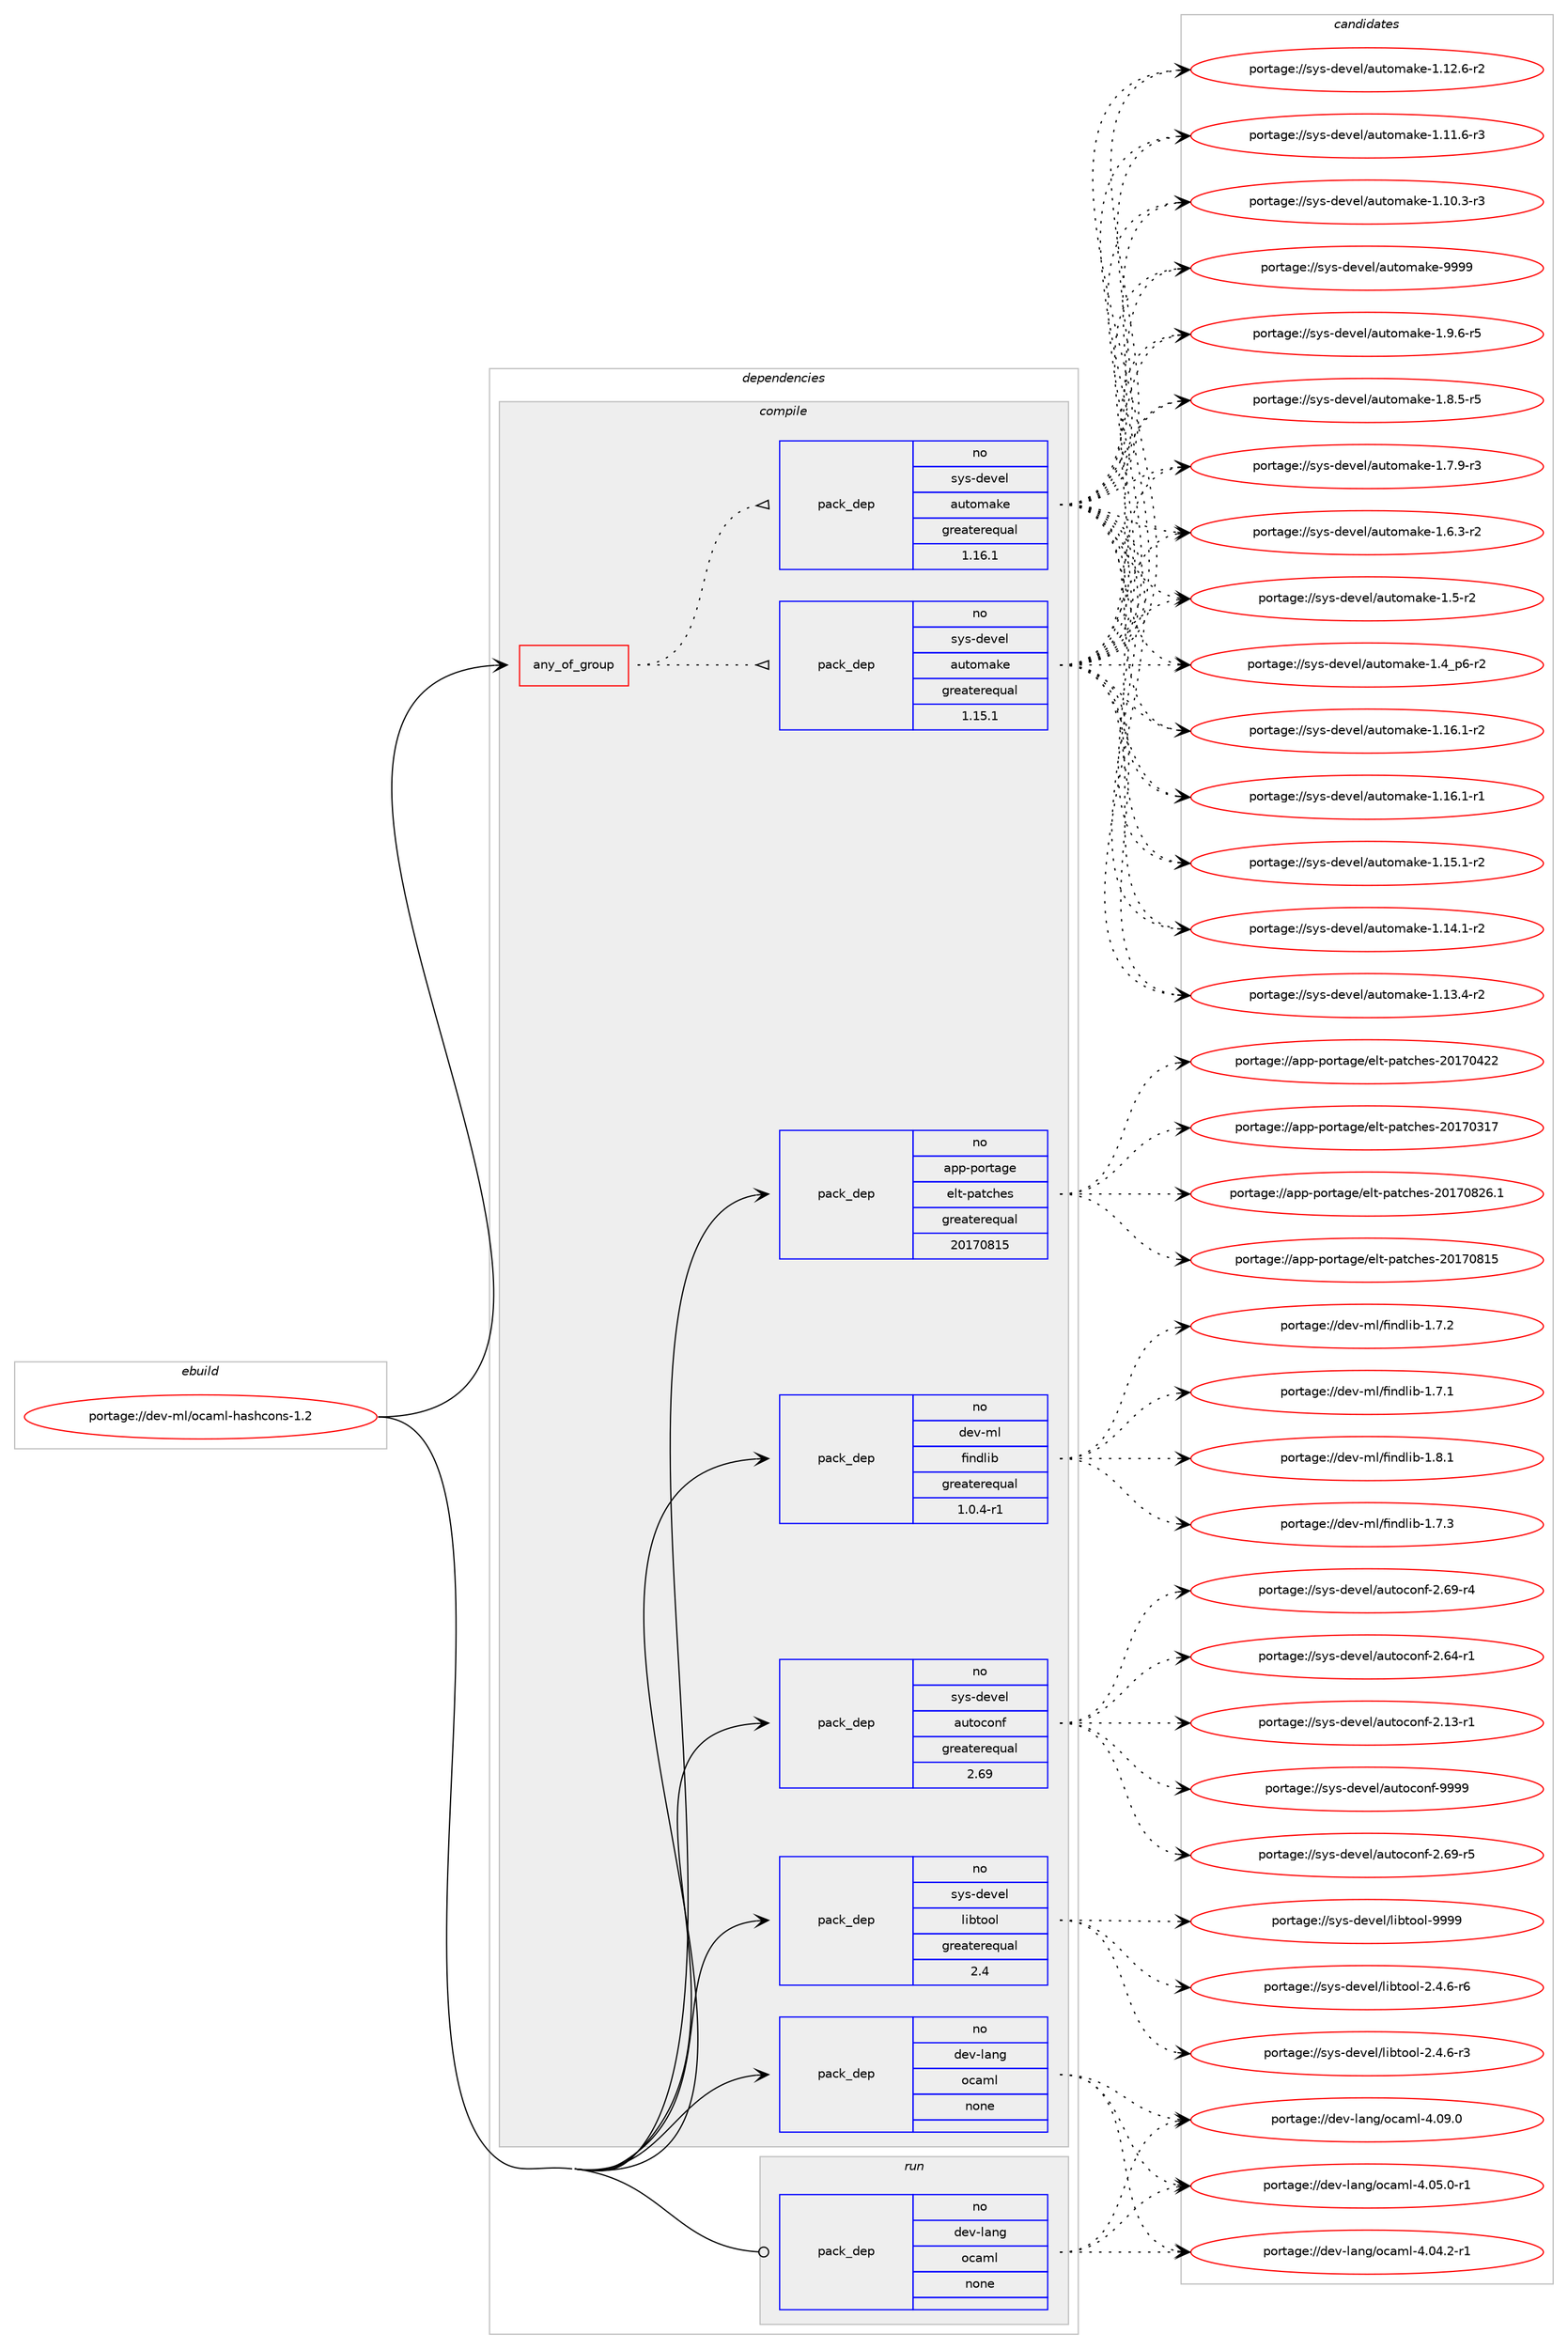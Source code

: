 digraph prolog {

# *************
# Graph options
# *************

newrank=true;
concentrate=true;
compound=true;
graph [rankdir=LR,fontname=Helvetica,fontsize=10,ranksep=1.5];#, ranksep=2.5, nodesep=0.2];
edge  [arrowhead=vee];
node  [fontname=Helvetica,fontsize=10];

# **********
# The ebuild
# **********

subgraph cluster_leftcol {
color=gray;
label=<<i>ebuild</i>>;
id [label="portage://dev-ml/ocaml-hashcons-1.2", color=red, width=4, href="../dev-ml/ocaml-hashcons-1.2.svg"];
}

# ****************
# The dependencies
# ****************

subgraph cluster_midcol {
color=gray;
label=<<i>dependencies</i>>;
subgraph cluster_compile {
fillcolor="#eeeeee";
style=filled;
label=<<i>compile</i>>;
subgraph any4882 {
dependency502697 [label=<<TABLE BORDER="0" CELLBORDER="1" CELLSPACING="0" CELLPADDING="4"><TR><TD CELLPADDING="10">any_of_group</TD></TR></TABLE>>, shape=none, color=red];subgraph pack374716 {
dependency502698 [label=<<TABLE BORDER="0" CELLBORDER="1" CELLSPACING="0" CELLPADDING="4" WIDTH="220"><TR><TD ROWSPAN="6" CELLPADDING="30">pack_dep</TD></TR><TR><TD WIDTH="110">no</TD></TR><TR><TD>sys-devel</TD></TR><TR><TD>automake</TD></TR><TR><TD>greaterequal</TD></TR><TR><TD>1.16.1</TD></TR></TABLE>>, shape=none, color=blue];
}
dependency502697:e -> dependency502698:w [weight=20,style="dotted",arrowhead="oinv"];
subgraph pack374717 {
dependency502699 [label=<<TABLE BORDER="0" CELLBORDER="1" CELLSPACING="0" CELLPADDING="4" WIDTH="220"><TR><TD ROWSPAN="6" CELLPADDING="30">pack_dep</TD></TR><TR><TD WIDTH="110">no</TD></TR><TR><TD>sys-devel</TD></TR><TR><TD>automake</TD></TR><TR><TD>greaterequal</TD></TR><TR><TD>1.15.1</TD></TR></TABLE>>, shape=none, color=blue];
}
dependency502697:e -> dependency502699:w [weight=20,style="dotted",arrowhead="oinv"];
}
id:e -> dependency502697:w [weight=20,style="solid",arrowhead="vee"];
subgraph pack374718 {
dependency502700 [label=<<TABLE BORDER="0" CELLBORDER="1" CELLSPACING="0" CELLPADDING="4" WIDTH="220"><TR><TD ROWSPAN="6" CELLPADDING="30">pack_dep</TD></TR><TR><TD WIDTH="110">no</TD></TR><TR><TD>app-portage</TD></TR><TR><TD>elt-patches</TD></TR><TR><TD>greaterequal</TD></TR><TR><TD>20170815</TD></TR></TABLE>>, shape=none, color=blue];
}
id:e -> dependency502700:w [weight=20,style="solid",arrowhead="vee"];
subgraph pack374719 {
dependency502701 [label=<<TABLE BORDER="0" CELLBORDER="1" CELLSPACING="0" CELLPADDING="4" WIDTH="220"><TR><TD ROWSPAN="6" CELLPADDING="30">pack_dep</TD></TR><TR><TD WIDTH="110">no</TD></TR><TR><TD>dev-lang</TD></TR><TR><TD>ocaml</TD></TR><TR><TD>none</TD></TR><TR><TD></TD></TR></TABLE>>, shape=none, color=blue];
}
id:e -> dependency502701:w [weight=20,style="solid",arrowhead="vee"];
subgraph pack374720 {
dependency502702 [label=<<TABLE BORDER="0" CELLBORDER="1" CELLSPACING="0" CELLPADDING="4" WIDTH="220"><TR><TD ROWSPAN="6" CELLPADDING="30">pack_dep</TD></TR><TR><TD WIDTH="110">no</TD></TR><TR><TD>dev-ml</TD></TR><TR><TD>findlib</TD></TR><TR><TD>greaterequal</TD></TR><TR><TD>1.0.4-r1</TD></TR></TABLE>>, shape=none, color=blue];
}
id:e -> dependency502702:w [weight=20,style="solid",arrowhead="vee"];
subgraph pack374721 {
dependency502703 [label=<<TABLE BORDER="0" CELLBORDER="1" CELLSPACING="0" CELLPADDING="4" WIDTH="220"><TR><TD ROWSPAN="6" CELLPADDING="30">pack_dep</TD></TR><TR><TD WIDTH="110">no</TD></TR><TR><TD>sys-devel</TD></TR><TR><TD>autoconf</TD></TR><TR><TD>greaterequal</TD></TR><TR><TD>2.69</TD></TR></TABLE>>, shape=none, color=blue];
}
id:e -> dependency502703:w [weight=20,style="solid",arrowhead="vee"];
subgraph pack374722 {
dependency502704 [label=<<TABLE BORDER="0" CELLBORDER="1" CELLSPACING="0" CELLPADDING="4" WIDTH="220"><TR><TD ROWSPAN="6" CELLPADDING="30">pack_dep</TD></TR><TR><TD WIDTH="110">no</TD></TR><TR><TD>sys-devel</TD></TR><TR><TD>libtool</TD></TR><TR><TD>greaterequal</TD></TR><TR><TD>2.4</TD></TR></TABLE>>, shape=none, color=blue];
}
id:e -> dependency502704:w [weight=20,style="solid",arrowhead="vee"];
}
subgraph cluster_compileandrun {
fillcolor="#eeeeee";
style=filled;
label=<<i>compile and run</i>>;
}
subgraph cluster_run {
fillcolor="#eeeeee";
style=filled;
label=<<i>run</i>>;
subgraph pack374723 {
dependency502705 [label=<<TABLE BORDER="0" CELLBORDER="1" CELLSPACING="0" CELLPADDING="4" WIDTH="220"><TR><TD ROWSPAN="6" CELLPADDING="30">pack_dep</TD></TR><TR><TD WIDTH="110">no</TD></TR><TR><TD>dev-lang</TD></TR><TR><TD>ocaml</TD></TR><TR><TD>none</TD></TR><TR><TD></TD></TR></TABLE>>, shape=none, color=blue];
}
id:e -> dependency502705:w [weight=20,style="solid",arrowhead="odot"];
}
}

# **************
# The candidates
# **************

subgraph cluster_choices {
rank=same;
color=gray;
label=<<i>candidates</i>>;

subgraph choice374716 {
color=black;
nodesep=1;
choice115121115451001011181011084797117116111109971071014557575757 [label="portage://sys-devel/automake-9999", color=red, width=4,href="../sys-devel/automake-9999.svg"];
choice115121115451001011181011084797117116111109971071014549465746544511453 [label="portage://sys-devel/automake-1.9.6-r5", color=red, width=4,href="../sys-devel/automake-1.9.6-r5.svg"];
choice115121115451001011181011084797117116111109971071014549465646534511453 [label="portage://sys-devel/automake-1.8.5-r5", color=red, width=4,href="../sys-devel/automake-1.8.5-r5.svg"];
choice115121115451001011181011084797117116111109971071014549465546574511451 [label="portage://sys-devel/automake-1.7.9-r3", color=red, width=4,href="../sys-devel/automake-1.7.9-r3.svg"];
choice115121115451001011181011084797117116111109971071014549465446514511450 [label="portage://sys-devel/automake-1.6.3-r2", color=red, width=4,href="../sys-devel/automake-1.6.3-r2.svg"];
choice11512111545100101118101108479711711611110997107101454946534511450 [label="portage://sys-devel/automake-1.5-r2", color=red, width=4,href="../sys-devel/automake-1.5-r2.svg"];
choice115121115451001011181011084797117116111109971071014549465295112544511450 [label="portage://sys-devel/automake-1.4_p6-r2", color=red, width=4,href="../sys-devel/automake-1.4_p6-r2.svg"];
choice11512111545100101118101108479711711611110997107101454946495446494511450 [label="portage://sys-devel/automake-1.16.1-r2", color=red, width=4,href="../sys-devel/automake-1.16.1-r2.svg"];
choice11512111545100101118101108479711711611110997107101454946495446494511449 [label="portage://sys-devel/automake-1.16.1-r1", color=red, width=4,href="../sys-devel/automake-1.16.1-r1.svg"];
choice11512111545100101118101108479711711611110997107101454946495346494511450 [label="portage://sys-devel/automake-1.15.1-r2", color=red, width=4,href="../sys-devel/automake-1.15.1-r2.svg"];
choice11512111545100101118101108479711711611110997107101454946495246494511450 [label="portage://sys-devel/automake-1.14.1-r2", color=red, width=4,href="../sys-devel/automake-1.14.1-r2.svg"];
choice11512111545100101118101108479711711611110997107101454946495146524511450 [label="portage://sys-devel/automake-1.13.4-r2", color=red, width=4,href="../sys-devel/automake-1.13.4-r2.svg"];
choice11512111545100101118101108479711711611110997107101454946495046544511450 [label="portage://sys-devel/automake-1.12.6-r2", color=red, width=4,href="../sys-devel/automake-1.12.6-r2.svg"];
choice11512111545100101118101108479711711611110997107101454946494946544511451 [label="portage://sys-devel/automake-1.11.6-r3", color=red, width=4,href="../sys-devel/automake-1.11.6-r3.svg"];
choice11512111545100101118101108479711711611110997107101454946494846514511451 [label="portage://sys-devel/automake-1.10.3-r3", color=red, width=4,href="../sys-devel/automake-1.10.3-r3.svg"];
dependency502698:e -> choice115121115451001011181011084797117116111109971071014557575757:w [style=dotted,weight="100"];
dependency502698:e -> choice115121115451001011181011084797117116111109971071014549465746544511453:w [style=dotted,weight="100"];
dependency502698:e -> choice115121115451001011181011084797117116111109971071014549465646534511453:w [style=dotted,weight="100"];
dependency502698:e -> choice115121115451001011181011084797117116111109971071014549465546574511451:w [style=dotted,weight="100"];
dependency502698:e -> choice115121115451001011181011084797117116111109971071014549465446514511450:w [style=dotted,weight="100"];
dependency502698:e -> choice11512111545100101118101108479711711611110997107101454946534511450:w [style=dotted,weight="100"];
dependency502698:e -> choice115121115451001011181011084797117116111109971071014549465295112544511450:w [style=dotted,weight="100"];
dependency502698:e -> choice11512111545100101118101108479711711611110997107101454946495446494511450:w [style=dotted,weight="100"];
dependency502698:e -> choice11512111545100101118101108479711711611110997107101454946495446494511449:w [style=dotted,weight="100"];
dependency502698:e -> choice11512111545100101118101108479711711611110997107101454946495346494511450:w [style=dotted,weight="100"];
dependency502698:e -> choice11512111545100101118101108479711711611110997107101454946495246494511450:w [style=dotted,weight="100"];
dependency502698:e -> choice11512111545100101118101108479711711611110997107101454946495146524511450:w [style=dotted,weight="100"];
dependency502698:e -> choice11512111545100101118101108479711711611110997107101454946495046544511450:w [style=dotted,weight="100"];
dependency502698:e -> choice11512111545100101118101108479711711611110997107101454946494946544511451:w [style=dotted,weight="100"];
dependency502698:e -> choice11512111545100101118101108479711711611110997107101454946494846514511451:w [style=dotted,weight="100"];
}
subgraph choice374717 {
color=black;
nodesep=1;
choice115121115451001011181011084797117116111109971071014557575757 [label="portage://sys-devel/automake-9999", color=red, width=4,href="../sys-devel/automake-9999.svg"];
choice115121115451001011181011084797117116111109971071014549465746544511453 [label="portage://sys-devel/automake-1.9.6-r5", color=red, width=4,href="../sys-devel/automake-1.9.6-r5.svg"];
choice115121115451001011181011084797117116111109971071014549465646534511453 [label="portage://sys-devel/automake-1.8.5-r5", color=red, width=4,href="../sys-devel/automake-1.8.5-r5.svg"];
choice115121115451001011181011084797117116111109971071014549465546574511451 [label="portage://sys-devel/automake-1.7.9-r3", color=red, width=4,href="../sys-devel/automake-1.7.9-r3.svg"];
choice115121115451001011181011084797117116111109971071014549465446514511450 [label="portage://sys-devel/automake-1.6.3-r2", color=red, width=4,href="../sys-devel/automake-1.6.3-r2.svg"];
choice11512111545100101118101108479711711611110997107101454946534511450 [label="portage://sys-devel/automake-1.5-r2", color=red, width=4,href="../sys-devel/automake-1.5-r2.svg"];
choice115121115451001011181011084797117116111109971071014549465295112544511450 [label="portage://sys-devel/automake-1.4_p6-r2", color=red, width=4,href="../sys-devel/automake-1.4_p6-r2.svg"];
choice11512111545100101118101108479711711611110997107101454946495446494511450 [label="portage://sys-devel/automake-1.16.1-r2", color=red, width=4,href="../sys-devel/automake-1.16.1-r2.svg"];
choice11512111545100101118101108479711711611110997107101454946495446494511449 [label="portage://sys-devel/automake-1.16.1-r1", color=red, width=4,href="../sys-devel/automake-1.16.1-r1.svg"];
choice11512111545100101118101108479711711611110997107101454946495346494511450 [label="portage://sys-devel/automake-1.15.1-r2", color=red, width=4,href="../sys-devel/automake-1.15.1-r2.svg"];
choice11512111545100101118101108479711711611110997107101454946495246494511450 [label="portage://sys-devel/automake-1.14.1-r2", color=red, width=4,href="../sys-devel/automake-1.14.1-r2.svg"];
choice11512111545100101118101108479711711611110997107101454946495146524511450 [label="portage://sys-devel/automake-1.13.4-r2", color=red, width=4,href="../sys-devel/automake-1.13.4-r2.svg"];
choice11512111545100101118101108479711711611110997107101454946495046544511450 [label="portage://sys-devel/automake-1.12.6-r2", color=red, width=4,href="../sys-devel/automake-1.12.6-r2.svg"];
choice11512111545100101118101108479711711611110997107101454946494946544511451 [label="portage://sys-devel/automake-1.11.6-r3", color=red, width=4,href="../sys-devel/automake-1.11.6-r3.svg"];
choice11512111545100101118101108479711711611110997107101454946494846514511451 [label="portage://sys-devel/automake-1.10.3-r3", color=red, width=4,href="../sys-devel/automake-1.10.3-r3.svg"];
dependency502699:e -> choice115121115451001011181011084797117116111109971071014557575757:w [style=dotted,weight="100"];
dependency502699:e -> choice115121115451001011181011084797117116111109971071014549465746544511453:w [style=dotted,weight="100"];
dependency502699:e -> choice115121115451001011181011084797117116111109971071014549465646534511453:w [style=dotted,weight="100"];
dependency502699:e -> choice115121115451001011181011084797117116111109971071014549465546574511451:w [style=dotted,weight="100"];
dependency502699:e -> choice115121115451001011181011084797117116111109971071014549465446514511450:w [style=dotted,weight="100"];
dependency502699:e -> choice11512111545100101118101108479711711611110997107101454946534511450:w [style=dotted,weight="100"];
dependency502699:e -> choice115121115451001011181011084797117116111109971071014549465295112544511450:w [style=dotted,weight="100"];
dependency502699:e -> choice11512111545100101118101108479711711611110997107101454946495446494511450:w [style=dotted,weight="100"];
dependency502699:e -> choice11512111545100101118101108479711711611110997107101454946495446494511449:w [style=dotted,weight="100"];
dependency502699:e -> choice11512111545100101118101108479711711611110997107101454946495346494511450:w [style=dotted,weight="100"];
dependency502699:e -> choice11512111545100101118101108479711711611110997107101454946495246494511450:w [style=dotted,weight="100"];
dependency502699:e -> choice11512111545100101118101108479711711611110997107101454946495146524511450:w [style=dotted,weight="100"];
dependency502699:e -> choice11512111545100101118101108479711711611110997107101454946495046544511450:w [style=dotted,weight="100"];
dependency502699:e -> choice11512111545100101118101108479711711611110997107101454946494946544511451:w [style=dotted,weight="100"];
dependency502699:e -> choice11512111545100101118101108479711711611110997107101454946494846514511451:w [style=dotted,weight="100"];
}
subgraph choice374718 {
color=black;
nodesep=1;
choice971121124511211111411697103101471011081164511297116991041011154550484955485650544649 [label="portage://app-portage/elt-patches-20170826.1", color=red, width=4,href="../app-portage/elt-patches-20170826.1.svg"];
choice97112112451121111141169710310147101108116451129711699104101115455048495548564953 [label="portage://app-portage/elt-patches-20170815", color=red, width=4,href="../app-portage/elt-patches-20170815.svg"];
choice97112112451121111141169710310147101108116451129711699104101115455048495548525050 [label="portage://app-portage/elt-patches-20170422", color=red, width=4,href="../app-portage/elt-patches-20170422.svg"];
choice97112112451121111141169710310147101108116451129711699104101115455048495548514955 [label="portage://app-portage/elt-patches-20170317", color=red, width=4,href="../app-portage/elt-patches-20170317.svg"];
dependency502700:e -> choice971121124511211111411697103101471011081164511297116991041011154550484955485650544649:w [style=dotted,weight="100"];
dependency502700:e -> choice97112112451121111141169710310147101108116451129711699104101115455048495548564953:w [style=dotted,weight="100"];
dependency502700:e -> choice97112112451121111141169710310147101108116451129711699104101115455048495548525050:w [style=dotted,weight="100"];
dependency502700:e -> choice97112112451121111141169710310147101108116451129711699104101115455048495548514955:w [style=dotted,weight="100"];
}
subgraph choice374719 {
color=black;
nodesep=1;
choice100101118451089711010347111999710910845524648574648 [label="portage://dev-lang/ocaml-4.09.0", color=red, width=4,href="../dev-lang/ocaml-4.09.0.svg"];
choice1001011184510897110103471119997109108455246485346484511449 [label="portage://dev-lang/ocaml-4.05.0-r1", color=red, width=4,href="../dev-lang/ocaml-4.05.0-r1.svg"];
choice1001011184510897110103471119997109108455246485246504511449 [label="portage://dev-lang/ocaml-4.04.2-r1", color=red, width=4,href="../dev-lang/ocaml-4.04.2-r1.svg"];
dependency502701:e -> choice100101118451089711010347111999710910845524648574648:w [style=dotted,weight="100"];
dependency502701:e -> choice1001011184510897110103471119997109108455246485346484511449:w [style=dotted,weight="100"];
dependency502701:e -> choice1001011184510897110103471119997109108455246485246504511449:w [style=dotted,weight="100"];
}
subgraph choice374720 {
color=black;
nodesep=1;
choice100101118451091084710210511010010810598454946564649 [label="portage://dev-ml/findlib-1.8.1", color=red, width=4,href="../dev-ml/findlib-1.8.1.svg"];
choice100101118451091084710210511010010810598454946554651 [label="portage://dev-ml/findlib-1.7.3", color=red, width=4,href="../dev-ml/findlib-1.7.3.svg"];
choice100101118451091084710210511010010810598454946554650 [label="portage://dev-ml/findlib-1.7.2", color=red, width=4,href="../dev-ml/findlib-1.7.2.svg"];
choice100101118451091084710210511010010810598454946554649 [label="portage://dev-ml/findlib-1.7.1", color=red, width=4,href="../dev-ml/findlib-1.7.1.svg"];
dependency502702:e -> choice100101118451091084710210511010010810598454946564649:w [style=dotted,weight="100"];
dependency502702:e -> choice100101118451091084710210511010010810598454946554651:w [style=dotted,weight="100"];
dependency502702:e -> choice100101118451091084710210511010010810598454946554650:w [style=dotted,weight="100"];
dependency502702:e -> choice100101118451091084710210511010010810598454946554649:w [style=dotted,weight="100"];
}
subgraph choice374721 {
color=black;
nodesep=1;
choice115121115451001011181011084797117116111991111101024557575757 [label="portage://sys-devel/autoconf-9999", color=red, width=4,href="../sys-devel/autoconf-9999.svg"];
choice1151211154510010111810110847971171161119911111010245504654574511453 [label="portage://sys-devel/autoconf-2.69-r5", color=red, width=4,href="../sys-devel/autoconf-2.69-r5.svg"];
choice1151211154510010111810110847971171161119911111010245504654574511452 [label="portage://sys-devel/autoconf-2.69-r4", color=red, width=4,href="../sys-devel/autoconf-2.69-r4.svg"];
choice1151211154510010111810110847971171161119911111010245504654524511449 [label="portage://sys-devel/autoconf-2.64-r1", color=red, width=4,href="../sys-devel/autoconf-2.64-r1.svg"];
choice1151211154510010111810110847971171161119911111010245504649514511449 [label="portage://sys-devel/autoconf-2.13-r1", color=red, width=4,href="../sys-devel/autoconf-2.13-r1.svg"];
dependency502703:e -> choice115121115451001011181011084797117116111991111101024557575757:w [style=dotted,weight="100"];
dependency502703:e -> choice1151211154510010111810110847971171161119911111010245504654574511453:w [style=dotted,weight="100"];
dependency502703:e -> choice1151211154510010111810110847971171161119911111010245504654574511452:w [style=dotted,weight="100"];
dependency502703:e -> choice1151211154510010111810110847971171161119911111010245504654524511449:w [style=dotted,weight="100"];
dependency502703:e -> choice1151211154510010111810110847971171161119911111010245504649514511449:w [style=dotted,weight="100"];
}
subgraph choice374722 {
color=black;
nodesep=1;
choice1151211154510010111810110847108105981161111111084557575757 [label="portage://sys-devel/libtool-9999", color=red, width=4,href="../sys-devel/libtool-9999.svg"];
choice1151211154510010111810110847108105981161111111084550465246544511454 [label="portage://sys-devel/libtool-2.4.6-r6", color=red, width=4,href="../sys-devel/libtool-2.4.6-r6.svg"];
choice1151211154510010111810110847108105981161111111084550465246544511451 [label="portage://sys-devel/libtool-2.4.6-r3", color=red, width=4,href="../sys-devel/libtool-2.4.6-r3.svg"];
dependency502704:e -> choice1151211154510010111810110847108105981161111111084557575757:w [style=dotted,weight="100"];
dependency502704:e -> choice1151211154510010111810110847108105981161111111084550465246544511454:w [style=dotted,weight="100"];
dependency502704:e -> choice1151211154510010111810110847108105981161111111084550465246544511451:w [style=dotted,weight="100"];
}
subgraph choice374723 {
color=black;
nodesep=1;
choice100101118451089711010347111999710910845524648574648 [label="portage://dev-lang/ocaml-4.09.0", color=red, width=4,href="../dev-lang/ocaml-4.09.0.svg"];
choice1001011184510897110103471119997109108455246485346484511449 [label="portage://dev-lang/ocaml-4.05.0-r1", color=red, width=4,href="../dev-lang/ocaml-4.05.0-r1.svg"];
choice1001011184510897110103471119997109108455246485246504511449 [label="portage://dev-lang/ocaml-4.04.2-r1", color=red, width=4,href="../dev-lang/ocaml-4.04.2-r1.svg"];
dependency502705:e -> choice100101118451089711010347111999710910845524648574648:w [style=dotted,weight="100"];
dependency502705:e -> choice1001011184510897110103471119997109108455246485346484511449:w [style=dotted,weight="100"];
dependency502705:e -> choice1001011184510897110103471119997109108455246485246504511449:w [style=dotted,weight="100"];
}
}

}
